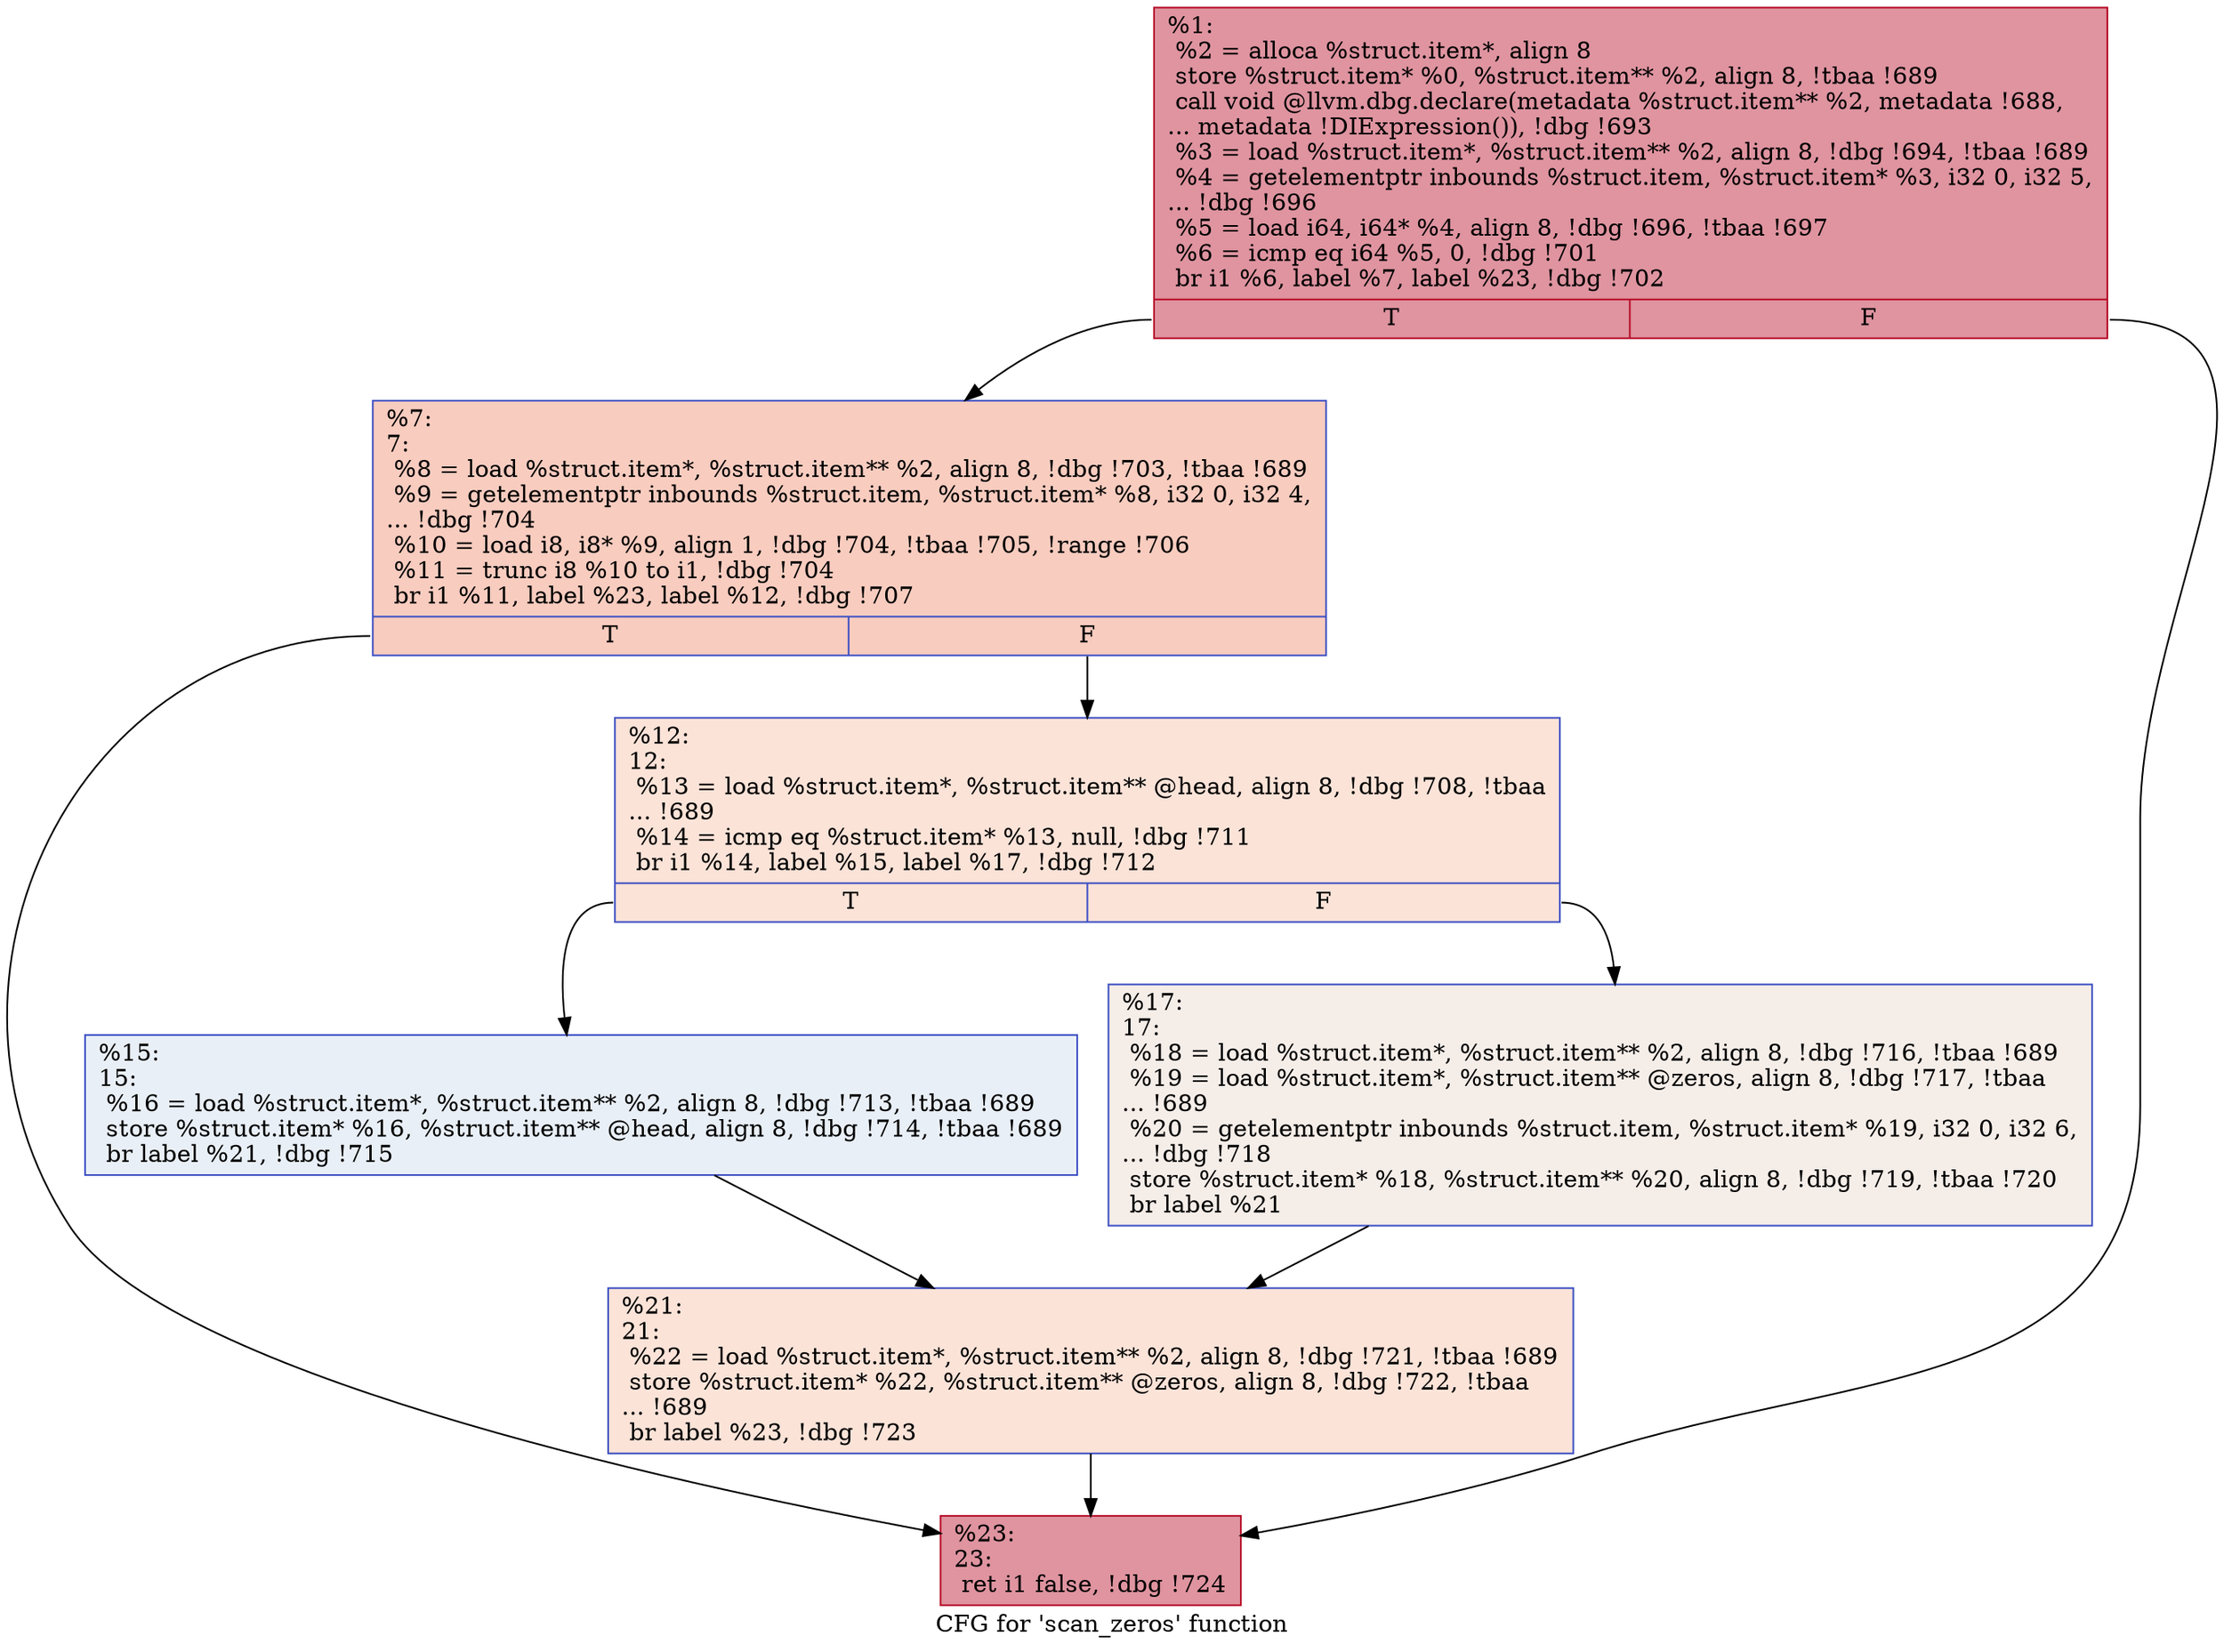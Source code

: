 digraph "CFG for 'scan_zeros' function" {
	label="CFG for 'scan_zeros' function";

	Node0x182ffd0 [shape=record,color="#b70d28ff", style=filled, fillcolor="#b70d2870",label="{%1:\l  %2 = alloca %struct.item*, align 8\l  store %struct.item* %0, %struct.item** %2, align 8, !tbaa !689\l  call void @llvm.dbg.declare(metadata %struct.item** %2, metadata !688,\l... metadata !DIExpression()), !dbg !693\l  %3 = load %struct.item*, %struct.item** %2, align 8, !dbg !694, !tbaa !689\l  %4 = getelementptr inbounds %struct.item, %struct.item* %3, i32 0, i32 5,\l... !dbg !696\l  %5 = load i64, i64* %4, align 8, !dbg !696, !tbaa !697\l  %6 = icmp eq i64 %5, 0, !dbg !701\l  br i1 %6, label %7, label %23, !dbg !702\l|{<s0>T|<s1>F}}"];
	Node0x182ffd0:s0 -> Node0x1830060;
	Node0x182ffd0:s1 -> Node0x18301f0;
	Node0x1830060 [shape=record,color="#3d50c3ff", style=filled, fillcolor="#f08b6e70",label="{%7:\l7:                                                \l  %8 = load %struct.item*, %struct.item** %2, align 8, !dbg !703, !tbaa !689\l  %9 = getelementptr inbounds %struct.item, %struct.item* %8, i32 0, i32 4,\l... !dbg !704\l  %10 = load i8, i8* %9, align 1, !dbg !704, !tbaa !705, !range !706\l  %11 = trunc i8 %10 to i1, !dbg !704\l  br i1 %11, label %23, label %12, !dbg !707\l|{<s0>T|<s1>F}}"];
	Node0x1830060:s0 -> Node0x18301f0;
	Node0x1830060:s1 -> Node0x18300b0;
	Node0x18300b0 [shape=record,color="#3d50c3ff", style=filled, fillcolor="#f6bfa670",label="{%12:\l12:                                               \l  %13 = load %struct.item*, %struct.item** @head, align 8, !dbg !708, !tbaa\l... !689\l  %14 = icmp eq %struct.item* %13, null, !dbg !711\l  br i1 %14, label %15, label %17, !dbg !712\l|{<s0>T|<s1>F}}"];
	Node0x18300b0:s0 -> Node0x1830100;
	Node0x18300b0:s1 -> Node0x1830150;
	Node0x1830100 [shape=record,color="#3d50c3ff", style=filled, fillcolor="#cedaeb70",label="{%15:\l15:                                               \l  %16 = load %struct.item*, %struct.item** %2, align 8, !dbg !713, !tbaa !689\l  store %struct.item* %16, %struct.item** @head, align 8, !dbg !714, !tbaa !689\l  br label %21, !dbg !715\l}"];
	Node0x1830100 -> Node0x18301a0;
	Node0x1830150 [shape=record,color="#3d50c3ff", style=filled, fillcolor="#e8d6cc70",label="{%17:\l17:                                               \l  %18 = load %struct.item*, %struct.item** %2, align 8, !dbg !716, !tbaa !689\l  %19 = load %struct.item*, %struct.item** @zeros, align 8, !dbg !717, !tbaa\l... !689\l  %20 = getelementptr inbounds %struct.item, %struct.item* %19, i32 0, i32 6,\l... !dbg !718\l  store %struct.item* %18, %struct.item** %20, align 8, !dbg !719, !tbaa !720\l  br label %21\l}"];
	Node0x1830150 -> Node0x18301a0;
	Node0x18301a0 [shape=record,color="#3d50c3ff", style=filled, fillcolor="#f6bfa670",label="{%21:\l21:                                               \l  %22 = load %struct.item*, %struct.item** %2, align 8, !dbg !721, !tbaa !689\l  store %struct.item* %22, %struct.item** @zeros, align 8, !dbg !722, !tbaa\l... !689\l  br label %23, !dbg !723\l}"];
	Node0x18301a0 -> Node0x18301f0;
	Node0x18301f0 [shape=record,color="#b70d28ff", style=filled, fillcolor="#b70d2870",label="{%23:\l23:                                               \l  ret i1 false, !dbg !724\l}"];
}
